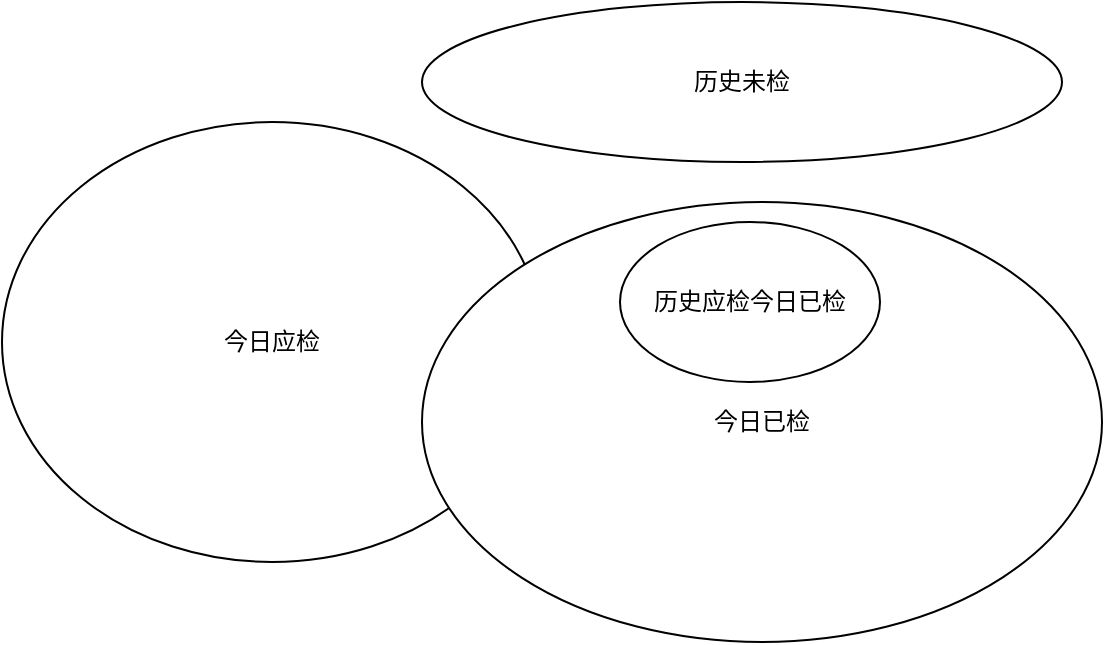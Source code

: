 <mxfile version="25.0.3">
  <diagram name="第 1 页" id="Xo8IP7oC6HBhN4AAaMqW">
    <mxGraphModel dx="1434" dy="755" grid="1" gridSize="10" guides="1" tooltips="1" connect="1" arrows="1" fold="1" page="1" pageScale="1" pageWidth="827" pageHeight="1169" math="0" shadow="0">
      <root>
        <mxCell id="0" />
        <mxCell id="1" parent="0" />
        <mxCell id="FPQ1UvC064AS9Qw-Qcx7-2" value="历史未检" style="ellipse;whiteSpace=wrap;html=1;" vertex="1" parent="1">
          <mxGeometry x="250" y="220" width="320" height="80" as="geometry" />
        </mxCell>
        <mxCell id="FPQ1UvC064AS9Qw-Qcx7-1" value="今日应检" style="ellipse;whiteSpace=wrap;html=1;" vertex="1" parent="1">
          <mxGeometry x="40" y="280" width="270" height="220" as="geometry" />
        </mxCell>
        <mxCell id="FPQ1UvC064AS9Qw-Qcx7-4" value="今日已检" style="ellipse;whiteSpace=wrap;html=1;" vertex="1" parent="1">
          <mxGeometry x="250" y="320" width="340" height="220" as="geometry" />
        </mxCell>
        <mxCell id="FPQ1UvC064AS9Qw-Qcx7-3" value="历史应检今日已检" style="ellipse;whiteSpace=wrap;html=1;" vertex="1" parent="1">
          <mxGeometry x="349" y="330" width="130" height="80" as="geometry" />
        </mxCell>
      </root>
    </mxGraphModel>
  </diagram>
</mxfile>
